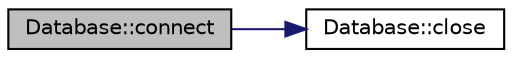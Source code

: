 digraph "Database::connect"
{
  edge [fontname="Helvetica",fontsize="10",labelfontname="Helvetica",labelfontsize="10"];
  node [fontname="Helvetica",fontsize="10",shape=record];
  rankdir="LR";
  Node1 [label="Database::connect",height=0.2,width=0.4,color="black", fillcolor="grey75", style="filled" fontcolor="black"];
  Node1 -> Node2 [color="midnightblue",fontsize="10",style="solid",fontname="Helvetica"];
  Node2 [label="Database::close",height=0.2,width=0.4,color="black", fillcolor="white", style="filled",URL="$class_database.html#ab89cb07242f0ab1d4058974bf3e7cf19",tooltip="Database::close. "];
}
